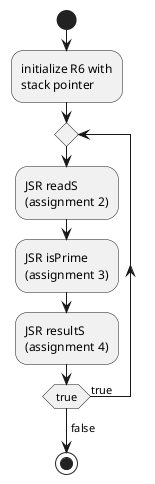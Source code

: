 @startuml
'https://plantuml.com/activity-diagram-beta

start

:initialize R6 with
stack pointer;

repeat
    :JSR readS
    (assignment 2);

    :JSR isPrime
    (assignment 3);

    :JSR resultS
    (assignment 4);

    repeat while (true) is (true);
    -> false;
stop


@enduml
